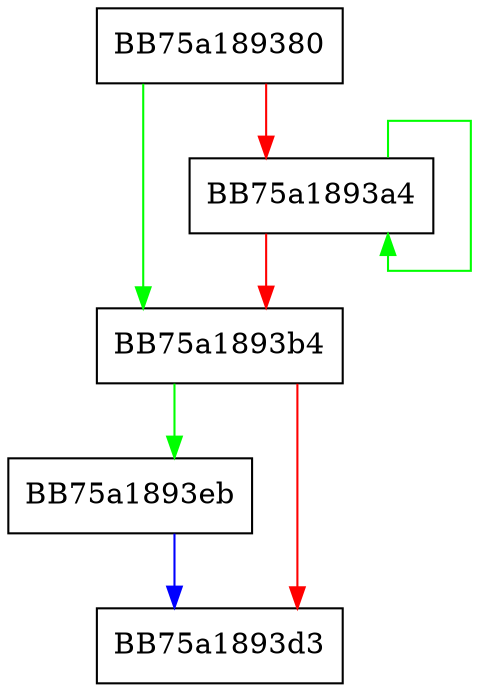 digraph FindState {
  node [shape="box"];
  graph [splines=ortho];
  BB75a189380 -> BB75a1893b4 [color="green"];
  BB75a189380 -> BB75a1893a4 [color="red"];
  BB75a1893a4 -> BB75a1893a4 [color="green"];
  BB75a1893a4 -> BB75a1893b4 [color="red"];
  BB75a1893b4 -> BB75a1893eb [color="green"];
  BB75a1893b4 -> BB75a1893d3 [color="red"];
  BB75a1893eb -> BB75a1893d3 [color="blue"];
}